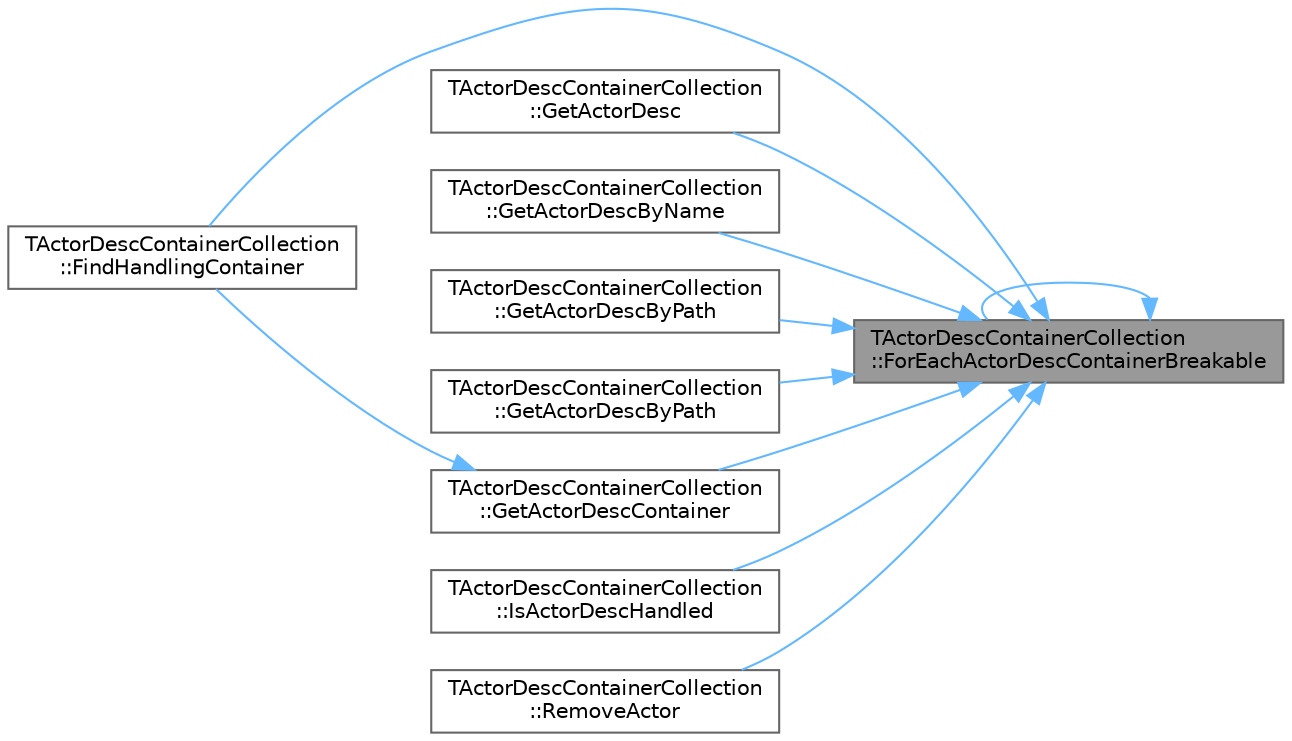 digraph "TActorDescContainerCollection::ForEachActorDescContainerBreakable"
{
 // INTERACTIVE_SVG=YES
 // LATEX_PDF_SIZE
  bgcolor="transparent";
  edge [fontname=Helvetica,fontsize=10,labelfontname=Helvetica,labelfontsize=10];
  node [fontname=Helvetica,fontsize=10,shape=box,height=0.2,width=0.4];
  rankdir="RL";
  Node1 [id="Node000001",label="TActorDescContainerCollection\l::ForEachActorDescContainerBreakable",height=0.2,width=0.4,color="gray40", fillcolor="grey60", style="filled", fontcolor="black",tooltip=" "];
  Node1 -> Node2 [id="edge1_Node000001_Node000002",dir="back",color="steelblue1",style="solid",tooltip=" "];
  Node2 [id="Node000002",label="TActorDescContainerCollection\l::FindHandlingContainer",height=0.2,width=0.4,color="grey40", fillcolor="white", style="filled",URL="$d6/d66/classTActorDescContainerCollection.html#a722efcd83b4c326e79a204992ca518f3",tooltip=" "];
  Node1 -> Node1 [id="edge2_Node000001_Node000001",dir="back",color="steelblue1",style="solid",tooltip=" "];
  Node1 -> Node3 [id="edge3_Node000001_Node000003",dir="back",color="steelblue1",style="solid",tooltip=" "];
  Node3 [id="Node000003",label="TActorDescContainerCollection\l::GetActorDesc",height=0.2,width=0.4,color="grey40", fillcolor="white", style="filled",URL="$d6/d66/classTActorDescContainerCollection.html#ad0b9398a6c4045d1ffb1a3e93ea32285",tooltip=" "];
  Node1 -> Node4 [id="edge4_Node000001_Node000004",dir="back",color="steelblue1",style="solid",tooltip=" "];
  Node4 [id="Node000004",label="TActorDescContainerCollection\l::GetActorDescByName",height=0.2,width=0.4,color="grey40", fillcolor="white", style="filled",URL="$d6/d66/classTActorDescContainerCollection.html#a80504d786105367ed3712cc3be91956b",tooltip=" "];
  Node1 -> Node5 [id="edge5_Node000001_Node000005",dir="back",color="steelblue1",style="solid",tooltip=" "];
  Node5 [id="Node000005",label="TActorDescContainerCollection\l::GetActorDescByPath",height=0.2,width=0.4,color="grey40", fillcolor="white", style="filled",URL="$d6/d66/classTActorDescContainerCollection.html#a91822c098892e03c100c9a3498fc0c6a",tooltip=" "];
  Node1 -> Node6 [id="edge6_Node000001_Node000006",dir="back",color="steelblue1",style="solid",tooltip=" "];
  Node6 [id="Node000006",label="TActorDescContainerCollection\l::GetActorDescByPath",height=0.2,width=0.4,color="grey40", fillcolor="white", style="filled",URL="$d6/d66/classTActorDescContainerCollection.html#a6811056f72e92f7ece9e880eb8c8b6ed",tooltip=" "];
  Node1 -> Node7 [id="edge7_Node000001_Node000007",dir="back",color="steelblue1",style="solid",tooltip=" "];
  Node7 [id="Node000007",label="TActorDescContainerCollection\l::GetActorDescContainer",height=0.2,width=0.4,color="grey40", fillcolor="white", style="filled",URL="$d6/d66/classTActorDescContainerCollection.html#aedeb0f95551b8769745a5e8add588ec9",tooltip=" "];
  Node7 -> Node2 [id="edge8_Node000007_Node000002",dir="back",color="steelblue1",style="solid",tooltip=" "];
  Node1 -> Node8 [id="edge9_Node000001_Node000008",dir="back",color="steelblue1",style="solid",tooltip=" "];
  Node8 [id="Node000008",label="TActorDescContainerCollection\l::IsActorDescHandled",height=0.2,width=0.4,color="grey40", fillcolor="white", style="filled",URL="$d6/d66/classTActorDescContainerCollection.html#a2a3a92bccd306d48dad8215b68a01e7e",tooltip=" "];
  Node1 -> Node9 [id="edge10_Node000001_Node000009",dir="back",color="steelblue1",style="solid",tooltip=" "];
  Node9 [id="Node000009",label="TActorDescContainerCollection\l::RemoveActor",height=0.2,width=0.4,color="grey40", fillcolor="white", style="filled",URL="$d6/d66/classTActorDescContainerCollection.html#ab1f11cd347b19915dd5e1ffe56a79340",tooltip=" "];
}
